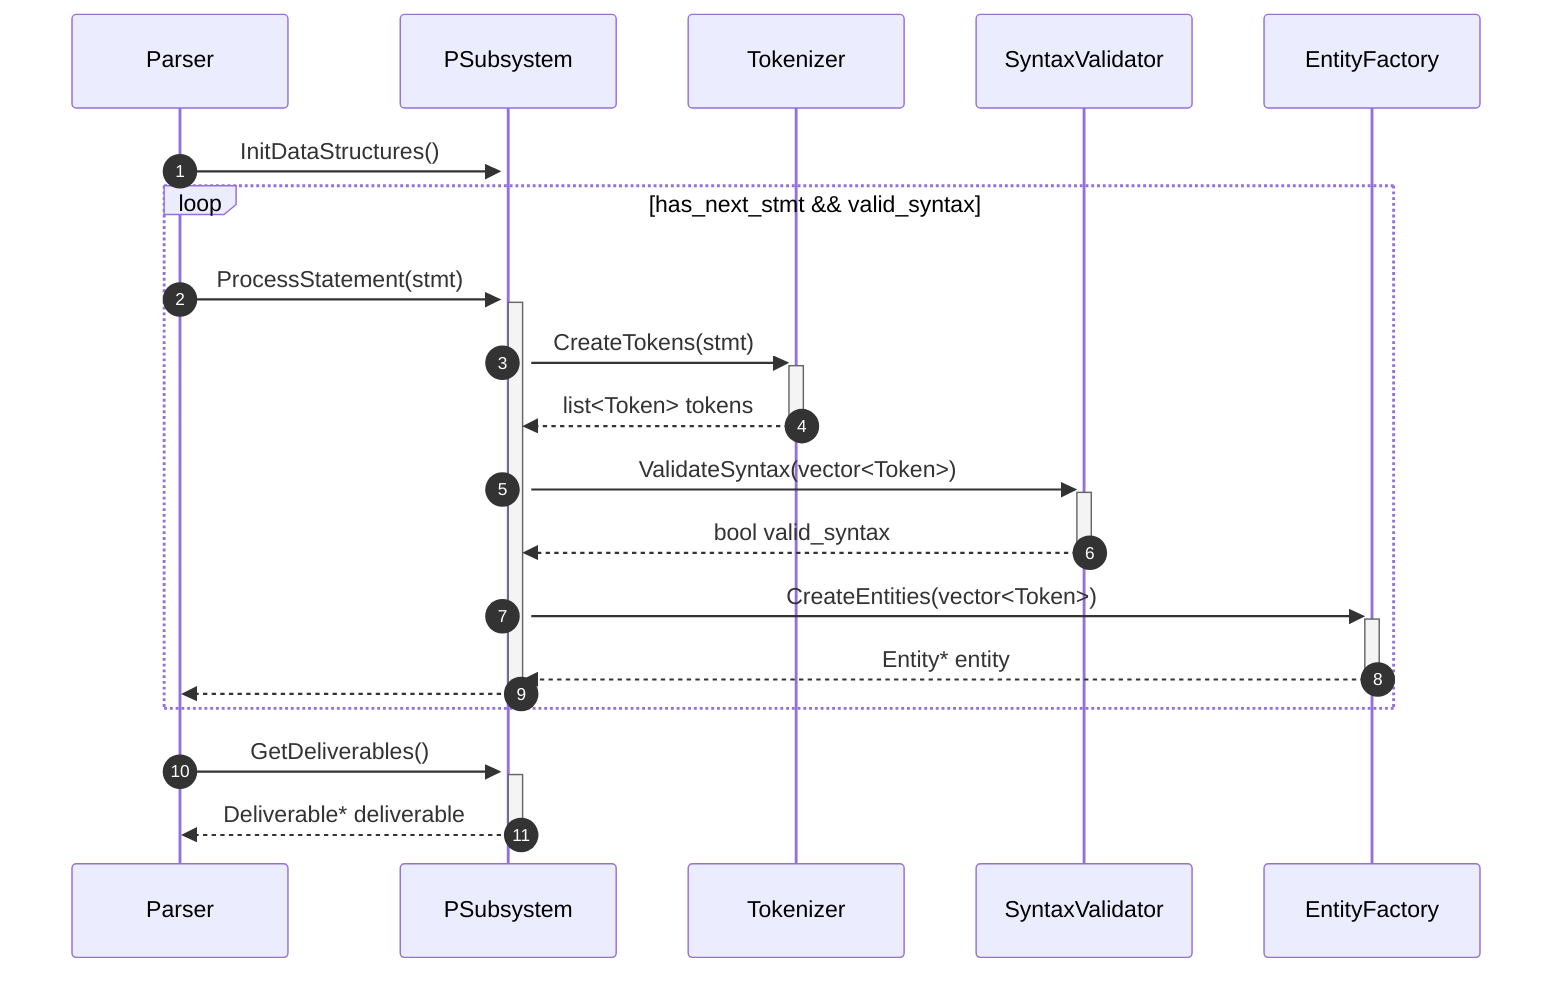 sequenceDiagram
    autonumber
    participant P as Parser
    %% subsystem creates nodes and storing AST while the lines are being read
    %% Psystem contains statement stacks..
    participant PSub as PSubsystem
    participant Tkn as Tokenizer
    participant CGV as SyntaxValidator
    %% EntityFactory modifies necessary DSes (creates Entities, add entries into relationship, entity tables ...)
    participant EF as EntityFactory

    %% initialises the necessary data structures inside PSub, these DSes (AST, RelationshipTables, EntityTables) will be accumulated
    %% Assumption: P will check correctness while building DSes %
    P ->>+ PSub: InitDataStructures()

    %% statement here refers to the source code in between two semicolons
    %% If valid_state == false in ValidateSyntax, the loop terminates
    loop has_next_stmt && valid_syntax
        P ->>+ PSub: ProcessStatement(stmt)
        PSub ->>+ Tkn: CreateTokens(stmt)
        %% a token looks like: (<symbol>, <tokenTag>) brace_open brace_close
        Tkn -->>- PSub: list<Token> tokens

        %% We ask the validator to validate the syntax for a single statement, if there's an error at any token, it should fail early
        PSub ->>+ CGV: ValidateSyntax(vector<Token>)
        CGV -->>-PSub: bool valid_syntax

        %% create Entities:  Entity here refers to the Abstraction Entity as described by the wiki/lecture 1 slides
        PSub ->>+EF:CreateEntities(vector<Token>)
        %% This method has responsibilities such as creating necessary Entity Nodes and updating the necessary tables to reflect relationships (this is where we add info about relationships b/w lines, vars...)
        %% Entity node refers to WHILE/IF/ASSIGN... ref to
        EF-->>-PSub: Entity* entity

        PSub -->>-P:
        %% todo: handle the error handling opt code here
    end
    %% at this point, all the statements have been processed, the parser is ready for deliverables to be sent to SP
    P ->>+PSub: GetDeliverables()
    PSub -->>-P: Deliverable* deliverable